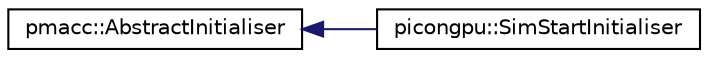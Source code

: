 digraph "Graphical Class Hierarchy"
{
 // LATEX_PDF_SIZE
  edge [fontname="Helvetica",fontsize="10",labelfontname="Helvetica",labelfontsize="10"];
  node [fontname="Helvetica",fontsize="10",shape=record];
  rankdir="LR";
  Node0 [label="pmacc::AbstractInitialiser",height=0.2,width=0.4,color="black", fillcolor="white", style="filled",URL="$classpmacc_1_1_abstract_initialiser.html",tooltip="Abstract base class for initialising simulation data (ISimulationData)."];
  Node0 -> Node1 [dir="back",color="midnightblue",fontsize="10",style="solid",fontname="Helvetica"];
  Node1 [label="picongpu::SimStartInitialiser",height=0.2,width=0.4,color="black", fillcolor="white", style="filled",URL="$classpicongpu_1_1_sim_start_initialiser.html",tooltip="Simulation startup initialiser."];
}
